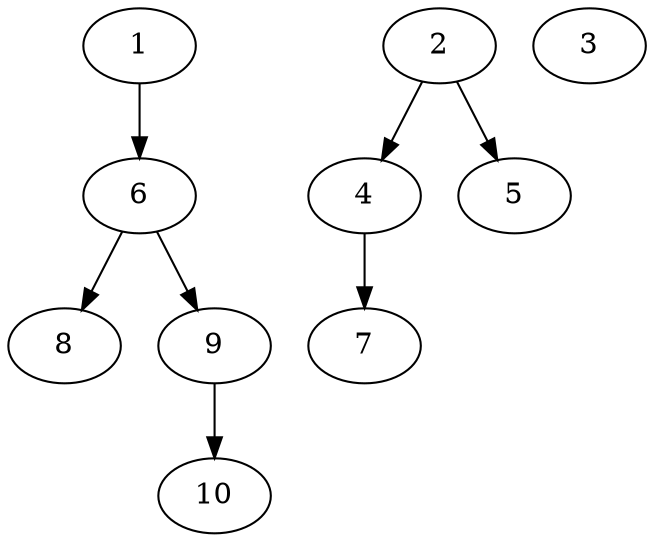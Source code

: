 // DAG automatically generated by daggen at Thu Oct  3 13:58:05 2019
// ./daggen --dot -n 10 --ccr 0.4 --fat 0.7 --regular 0.5 --density 0.5 --mindata 5242880 --maxdata 52428800 
digraph G {
  1 [size="109872640", alpha="0.00", expect_size="43949056"] 
  1 -> 6 [size ="43949056"]
  2 [size="119930880", alpha="0.15", expect_size="47972352"] 
  2 -> 4 [size ="47972352"]
  2 -> 5 [size ="47972352"]
  3 [size="39247360", alpha="0.20", expect_size="15698944"] 
  4 [size="93217280", alpha="0.09", expect_size="37286912"] 
  4 -> 7 [size ="37286912"]
  5 [size="67048960", alpha="0.09", expect_size="26819584"] 
  6 [size="71272960", alpha="0.13", expect_size="28509184"] 
  6 -> 8 [size ="28509184"]
  6 -> 9 [size ="28509184"]
  7 [size="125905920", alpha="0.06", expect_size="50362368"] 
  8 [size="85253120", alpha="0.03", expect_size="34101248"] 
  9 [size="120783360", alpha="0.08", expect_size="48313344"] 
  9 -> 10 [size ="48313344"]
  10 [size="18595840", alpha="0.11", expect_size="7438336"] 
}
